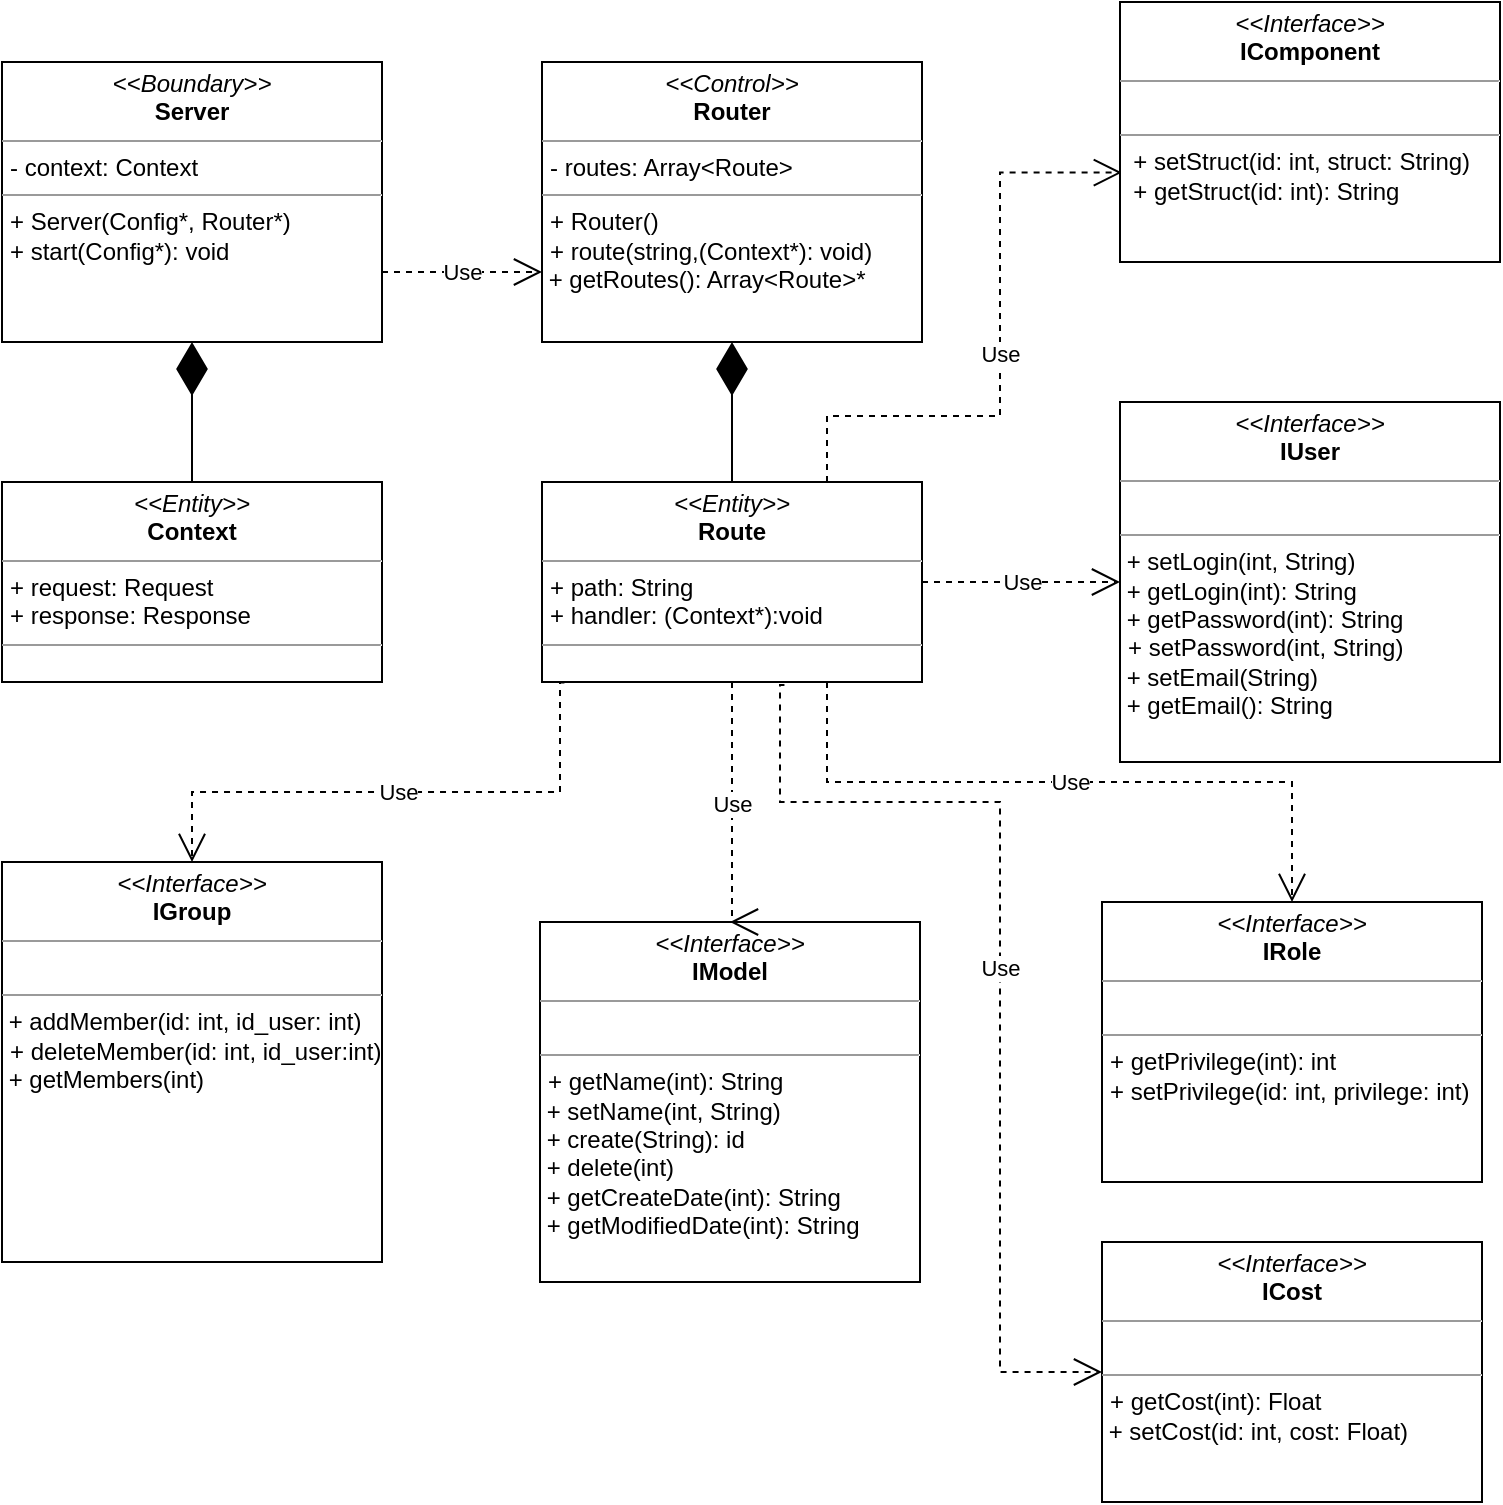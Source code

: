 <mxfile version="20.6.0" type="google" pages="4"><diagram id="n3fOzx806gchg1NMoYeB" name="Main"><mxGraphModel grid="1" page="1" gridSize="10" guides="1" tooltips="1" connect="1" arrows="1" fold="1" pageScale="1" pageWidth="850" pageHeight="1100" math="0" shadow="0"><root><mxCell id="0"/><mxCell id="1" parent="0"/><mxCell id="8rLhAOVhErpEEyDyS78t-9" value="&lt;p style=&quot;margin:0px;margin-top:4px;text-align:center;&quot;&gt;&lt;i&gt;&amp;lt;&amp;lt;Control&amp;gt;&amp;gt;&lt;/i&gt;&lt;br&gt;&lt;b&gt;Router&lt;/b&gt;&lt;br&gt;&lt;/p&gt;&lt;hr size=&quot;1&quot;&gt;&lt;p style=&quot;margin:0px;margin-left:4px;&quot;&gt;- routes: Array&amp;lt;Route&amp;gt;&lt;br&gt;&lt;/p&gt;&lt;hr size=&quot;1&quot;&gt;&lt;p style=&quot;margin:0px;margin-left:4px;&quot;&gt;+ Router()&lt;br&gt;&lt;/p&gt;&lt;p style=&quot;margin:0px;margin-left:4px;&quot;&gt;+ route(string,(Context*): void)&lt;br&gt;&lt;/p&gt;&lt;div&gt;&amp;nbsp;+ getRoutes(): Array&amp;lt;Route&amp;gt;*&lt;br&gt;&lt;/div&gt;&lt;div&gt;&lt;br&gt;&lt;/div&gt;" style="verticalAlign=top;align=left;overflow=fill;fontSize=12;fontFamily=Helvetica;html=1;" vertex="1" parent="1"><mxGeometry x="321" y="40" width="190" height="140" as="geometry"/></mxCell><mxCell id="8rLhAOVhErpEEyDyS78t-10" value="&lt;p style=&quot;margin:0px;margin-top:4px;text-align:center;&quot;&gt;&lt;i&gt;&amp;lt;&amp;lt;Boundary&amp;gt;&amp;gt;&lt;/i&gt;&lt;br&gt;&lt;b&gt;Server&lt;/b&gt;&lt;br&gt;&lt;/p&gt;&lt;hr size=&quot;1&quot;&gt;&lt;p style=&quot;margin:0px;margin-left:4px;&quot;&gt;- context: Context&lt;br&gt;&lt;/p&gt;&lt;hr size=&quot;1&quot;&gt;&lt;p style=&quot;margin:0px;margin-left:4px;&quot;&gt;+ Server(Config*, Router*)&lt;br&gt;&lt;/p&gt;&lt;p style=&quot;margin:0px;margin-left:4px;&quot;&gt;+ start(Config*): void&lt;br&gt;&lt;/p&gt;" style="verticalAlign=top;align=left;overflow=fill;fontSize=12;fontFamily=Helvetica;html=1;" vertex="1" parent="1"><mxGeometry x="51" y="40" width="190" height="140" as="geometry"/></mxCell><mxCell id="8rLhAOVhErpEEyDyS78t-11" value="&lt;p style=&quot;margin:0px;margin-top:4px;text-align:center;&quot;&gt;&lt;i&gt;&amp;lt;&amp;lt;Entity&amp;gt;&amp;gt;&lt;/i&gt;&lt;br&gt;&lt;b&gt;Context&lt;/b&gt;&lt;br&gt;&lt;/p&gt;&lt;hr size=&quot;1&quot;&gt;&lt;p style=&quot;margin:0px;margin-left:4px;&quot;&gt;+ request: Request&lt;br&gt;&lt;/p&gt;&lt;p style=&quot;margin:0px;margin-left:4px;&quot;&gt;+ response: Response&lt;br&gt;&lt;/p&gt;&lt;hr size=&quot;1&quot;&gt;" style="verticalAlign=top;align=left;overflow=fill;fontSize=12;fontFamily=Helvetica;html=1;" vertex="1" parent="1"><mxGeometry x="51" y="250" width="190" height="100" as="geometry"/></mxCell><mxCell id="8rLhAOVhErpEEyDyS78t-15" value="" style="endArrow=diamondThin;endFill=1;endSize=24;html=1;rounded=0;entryX=0.5;entryY=1;entryDx=0;entryDy=0;exitX=0.5;exitY=0;exitDx=0;exitDy=0;" edge="1" parent="1" source="8rLhAOVhErpEEyDyS78t-11" target="8rLhAOVhErpEEyDyS78t-10"><mxGeometry width="160" relative="1" as="geometry"><mxPoint x="261" y="270" as="sourcePoint"/><mxPoint x="421" y="270" as="targetPoint"/></mxGeometry></mxCell><mxCell id="8rLhAOVhErpEEyDyS78t-16" value="Use" style="endArrow=open;endSize=12;dashed=1;html=1;rounded=0;exitX=1;exitY=0.75;exitDx=0;exitDy=0;entryX=0;entryY=0.75;entryDx=0;entryDy=0;strokeColor=default;" edge="1" parent="1" source="8rLhAOVhErpEEyDyS78t-10" target="8rLhAOVhErpEEyDyS78t-9"><mxGeometry width="160" relative="1" as="geometry"><mxPoint x="321" y="270" as="sourcePoint"/><mxPoint x="481" y="270" as="targetPoint"/></mxGeometry></mxCell><mxCell id="8rLhAOVhErpEEyDyS78t-17" value="&lt;p style=&quot;margin:0px;margin-top:4px;text-align:center;&quot;&gt;&lt;i&gt;&amp;lt;&amp;lt;Entity&amp;gt;&amp;gt;&lt;/i&gt;&lt;br&gt;&lt;b&gt;Route&lt;/b&gt;&lt;br&gt;&lt;/p&gt;&lt;hr size=&quot;1&quot;&gt;&lt;p style=&quot;margin:0px;margin-left:4px;&quot;&gt;+ path: String&lt;br&gt;&lt;/p&gt;&lt;p style=&quot;margin:0px;margin-left:4px;&quot;&gt;+ handler: (Context*):void&lt;br&gt;&lt;/p&gt;&lt;hr size=&quot;1&quot;&gt;" style="verticalAlign=top;align=left;overflow=fill;fontSize=12;fontFamily=Helvetica;html=1;" vertex="1" parent="1"><mxGeometry x="321" y="250" width="190" height="100" as="geometry"/></mxCell><mxCell id="8rLhAOVhErpEEyDyS78t-20" value="" style="endArrow=diamondThin;endFill=1;endSize=24;html=1;rounded=0;strokeColor=default;entryX=0.5;entryY=1;entryDx=0;entryDy=0;exitX=0.5;exitY=0;exitDx=0;exitDy=0;" edge="1" parent="1" source="8rLhAOVhErpEEyDyS78t-17" target="8rLhAOVhErpEEyDyS78t-9"><mxGeometry width="160" relative="1" as="geometry"><mxPoint x="291" y="270" as="sourcePoint"/><mxPoint x="451" y="270" as="targetPoint"/></mxGeometry></mxCell><mxCell id="TWpKSgH-h7AAxK4Ujdah-1" value="&lt;p style=&quot;margin:0px;margin-top:4px;text-align:center;&quot;&gt;&lt;i&gt;&amp;lt;&amp;lt;Interface&amp;gt;&amp;gt;&lt;/i&gt;&lt;br&gt;&lt;b&gt;IUser&lt;/b&gt;&lt;br&gt;&lt;/p&gt;&lt;hr size=&quot;1&quot;&gt;&lt;p style=&quot;margin:0px;margin-left:4px;&quot;&gt;&lt;br&gt;&lt;/p&gt;&lt;hr size=&quot;1&quot;&gt;&lt;div&gt;&amp;nbsp;+ setLogin(int, String)&lt;/div&gt;&lt;div&gt;&amp;nbsp;+ getLogin(int): String&lt;br&gt;&lt;/div&gt;&lt;div&gt;&amp;nbsp;+ getPassword(int): String&lt;/div&gt;&lt;p style=&quot;margin:0px;margin-left:4px;&quot;&gt;+ setPassword(int, String)&lt;br&gt;&lt;/p&gt;&lt;div&gt;&amp;nbsp;+ setEmail(String)&lt;/div&gt;&lt;div&gt;&amp;nbsp;+ getEmail(): String&lt;/div&gt;" style="verticalAlign=top;align=left;overflow=fill;fontSize=12;fontFamily=Helvetica;html=1;" vertex="1" parent="1"><mxGeometry x="610" y="210" width="190" height="180" as="geometry"/></mxCell><mxCell id="TWpKSgH-h7AAxK4Ujdah-3" value="Use" style="endArrow=open;endSize=12;dashed=1;html=1;rounded=0;entryX=0;entryY=0.5;entryDx=0;entryDy=0;exitX=1;exitY=0.5;exitDx=0;exitDy=0;edgeStyle=orthogonalEdgeStyle;" edge="1" parent="1" source="8rLhAOVhErpEEyDyS78t-17" target="TWpKSgH-h7AAxK4Ujdah-1"><mxGeometry width="160" relative="1" as="geometry"><mxPoint x="211" y="310" as="sourcePoint"/><mxPoint x="371" y="310" as="targetPoint"/></mxGeometry></mxCell><mxCell id="Bn_Nt-GQK5BedFXAvgxZ-1" value="&lt;p style=&quot;margin:0px;margin-top:4px;text-align:center;&quot;&gt;&lt;i&gt;&amp;lt;&amp;lt;Interface&amp;gt;&amp;gt;&lt;/i&gt;&lt;br&gt;&lt;b&gt;IGroup&lt;/b&gt;&lt;br&gt;&lt;/p&gt;&lt;hr size=&quot;1&quot;&gt;&lt;p style=&quot;margin:0px;margin-left:4px;&quot;&gt;&lt;br&gt;&lt;/p&gt;&lt;hr size=&quot;1&quot;&gt;&amp;nbsp;+ addMember(id: int, id_user: int) &lt;br&gt;&lt;p style=&quot;margin:0px;margin-left:4px;&quot;&gt;+ deleteMember(id: int, id_user:int)&lt;br&gt;&lt;/p&gt;&lt;div&gt;&amp;nbsp;+ getMembers(int)&lt;/div&gt;" style="verticalAlign=top;align=left;overflow=fill;fontSize=12;fontFamily=Helvetica;html=1;" vertex="1" parent="1"><mxGeometry x="51" y="440" width="190" height="200" as="geometry"/></mxCell><mxCell id="Bn_Nt-GQK5BedFXAvgxZ-3" value="&lt;p style=&quot;margin:0px;margin-top:4px;text-align:center;&quot;&gt;&lt;i&gt;&amp;lt;&amp;lt;Interface&amp;gt;&amp;gt;&lt;/i&gt;&lt;br&gt;&lt;b&gt;IRole&lt;/b&gt;&lt;br&gt;&lt;/p&gt;&lt;hr size=&quot;1&quot;&gt;&lt;p style=&quot;margin:0px;margin-left:4px;&quot;&gt;&lt;br&gt;&lt;/p&gt;&lt;hr size=&quot;1&quot;&gt;&lt;p style=&quot;margin:0px;margin-left:4px;&quot;&gt;+ getPrivilege(int): int&lt;br&gt;+ setPrivilege(id: int, privilege: int)&lt;br&gt;&lt;/p&gt;" style="verticalAlign=top;align=left;overflow=fill;fontSize=12;fontFamily=Helvetica;html=1;" vertex="1" parent="1"><mxGeometry x="601" y="460" width="190" height="140" as="geometry"/></mxCell><mxCell id="xqQ1P7efkukgizBCeFtW-2" value="Use" style="endArrow=open;endSize=12;dashed=1;html=1;rounded=0;entryX=0.5;entryY=0;entryDx=0;entryDy=0;exitX=0.75;exitY=1;exitDx=0;exitDy=0;edgeStyle=orthogonalEdgeStyle;" edge="1" parent="1" source="8rLhAOVhErpEEyDyS78t-17" target="Bn_Nt-GQK5BedFXAvgxZ-3"><mxGeometry width="160" relative="1" as="geometry"><mxPoint x="550" y="360" as="sourcePoint"/><mxPoint x="550" y="450" as="targetPoint"/><Array as="points"><mxPoint x="464" y="400"/><mxPoint x="696" y="400"/></Array></mxGeometry></mxCell><mxCell id="xqQ1P7efkukgizBCeFtW-3" value="Use" style="endArrow=open;endSize=12;dashed=1;html=1;rounded=0;entryX=0.5;entryY=0;entryDx=0;entryDy=0;exitX=0.059;exitY=1.002;exitDx=0;exitDy=0;edgeStyle=orthogonalEdgeStyle;exitPerimeter=0;" edge="1" parent="1" source="8rLhAOVhErpEEyDyS78t-17" target="Bn_Nt-GQK5BedFXAvgxZ-1"><mxGeometry width="160" relative="1" as="geometry"><mxPoint x="426" y="360" as="sourcePoint"/><mxPoint x="426" y="450" as="targetPoint"/><Array as="points"><mxPoint x="330" y="350"/><mxPoint x="330" y="405"/><mxPoint x="146" y="405"/></Array></mxGeometry></mxCell><mxCell id="JQ7Z5Qq0zbeKOOhr6vxD-1" value="&lt;p style=&quot;margin:0px;margin-top:4px;text-align:center;&quot;&gt;&lt;i&gt;&amp;lt;&amp;lt;Interface&amp;gt;&amp;gt;&lt;/i&gt;&lt;br&gt;&lt;b&gt;IModel&lt;/b&gt;&lt;br&gt;&lt;/p&gt;&lt;hr size=&quot;1&quot;&gt;&lt;p style=&quot;margin:0px;margin-left:4px;&quot;&gt;&lt;br&gt;&lt;/p&gt;&lt;hr size=&quot;1&quot;&gt;&lt;p style=&quot;margin:0px;margin-left:4px;&quot;&gt;+ getName(int): String&lt;br&gt;&lt;/p&gt;&lt;div&gt;&amp;nbsp;+ setName(int, String)&lt;br&gt;&lt;/div&gt;&lt;div&gt;&amp;nbsp;+ create(String): id&lt;br&gt;&lt;/div&gt;&lt;div&gt;&amp;nbsp;+ delete(int)&lt;/div&gt;&lt;div&gt;&amp;nbsp;+ getCreateDate(int): String&lt;br&gt;&lt;/div&gt;&lt;div&gt;&amp;nbsp;+ getModifiedDate(int): String&lt;br&gt;&lt;/div&gt;&lt;div&gt;&lt;br&gt;&lt;/div&gt;" style="verticalAlign=top;align=left;overflow=fill;fontSize=12;fontFamily=Helvetica;html=1;" vertex="1" parent="1"><mxGeometry x="320" y="470" width="190" height="180" as="geometry"/></mxCell><mxCell id="JQ7Z5Qq0zbeKOOhr6vxD-3" value="Use" style="endArrow=open;endSize=12;dashed=1;html=1;rounded=0;entryX=0.5;entryY=0;entryDx=0;entryDy=0;exitX=0.5;exitY=1;exitDx=0;exitDy=0;edgeStyle=orthogonalEdgeStyle;" edge="1" parent="1" source="8rLhAOVhErpEEyDyS78t-17" target="JQ7Z5Qq0zbeKOOhr6vxD-1"><mxGeometry width="160" relative="1" as="geometry"><mxPoint x="521" y="255" as="sourcePoint"/><mxPoint x="620" y="255" as="targetPoint"/><Array as="points"><mxPoint x="416" y="460"/><mxPoint x="416" y="460"/></Array></mxGeometry></mxCell><mxCell id="UCP8WDNXf1dXOxORzSDY-2" value="Use" style="endArrow=open;endSize=12;dashed=1;html=1;rounded=0;exitX=0.75;exitY=0;exitDx=0;exitDy=0;edgeStyle=orthogonalEdgeStyle;entryX=0.005;entryY=0.656;entryDx=0;entryDy=0;entryPerimeter=0;" edge="1" parent="1" source="8rLhAOVhErpEEyDyS78t-17" target="UCP8WDNXf1dXOxORzSDY-3"><mxGeometry width="160" relative="1" as="geometry"><mxPoint x="511" y="217" as="sourcePoint"/><mxPoint x="570" y="140" as="targetPoint"/><Array as="points"><mxPoint x="464" y="217"/><mxPoint x="550" y="217"/><mxPoint x="550" y="95"/></Array></mxGeometry></mxCell><mxCell id="UCP8WDNXf1dXOxORzSDY-3" value="&lt;p style=&quot;margin:0px;margin-top:4px;text-align:center;&quot;&gt;&lt;i&gt;&amp;lt;&amp;lt;Interface&amp;gt;&amp;gt;&lt;/i&gt;&lt;br&gt;&lt;b&gt;IComponent&lt;/b&gt;&lt;br&gt;&lt;/p&gt;&lt;hr size=&quot;1&quot;&gt;&lt;p style=&quot;margin:0px;margin-left:4px;&quot;&gt;&lt;br&gt;&lt;/p&gt;&lt;hr size=&quot;1&quot;&gt;&lt;div&gt;&amp;nbsp; + setStruct(id: int, struct: String)&lt;/div&gt;&lt;div&gt;&amp;nbsp; + getStruct(id: int): String&lt;br&gt;&lt;/div&gt;" style="verticalAlign=top;align=left;overflow=fill;fontSize=12;fontFamily=Helvetica;html=1;" vertex="1" parent="1"><mxGeometry x="610" y="10" width="190" height="130" as="geometry"/></mxCell><mxCell id="a0B9OGldaRgR9QWVoSXB-1" value="&lt;p style=&quot;margin:0px;margin-top:4px;text-align:center;&quot;&gt;&lt;i&gt;&amp;lt;&amp;lt;Interface&amp;gt;&amp;gt;&lt;/i&gt;&lt;br&gt;&lt;b&gt;ICost&lt;/b&gt;&lt;br&gt;&lt;/p&gt;&lt;hr size=&quot;1&quot;&gt;&lt;p style=&quot;margin:0px;margin-left:4px;&quot;&gt;&lt;br&gt;&lt;/p&gt;&lt;hr size=&quot;1&quot;&gt;&lt;p style=&quot;margin:0px;margin-left:4px;&quot;&gt;+ getCost(int): Float&lt;br&gt;&lt;/p&gt;&lt;div&gt;&amp;nbsp;+ setCost(id: int, cost: Float)&lt;br&gt;&lt;/div&gt;" style="verticalAlign=top;align=left;overflow=fill;fontSize=12;fontFamily=Helvetica;html=1;" vertex="1" parent="1"><mxGeometry x="601" y="630" width="190" height="130" as="geometry"/></mxCell><mxCell id="a0B9OGldaRgR9QWVoSXB-2" value="Use" style="endArrow=open;endSize=12;dashed=1;html=1;rounded=0;entryX=0;entryY=0.5;entryDx=0;entryDy=0;exitX=0.638;exitY=1.015;exitDx=0;exitDy=0;edgeStyle=orthogonalEdgeStyle;exitPerimeter=0;" edge="1" parent="1" source="8rLhAOVhErpEEyDyS78t-17" target="a0B9OGldaRgR9QWVoSXB-1"><mxGeometry width="160" relative="1" as="geometry"><mxPoint x="473.5" y="360" as="sourcePoint"/><mxPoint x="706" y="470" as="targetPoint"/><Array as="points"><mxPoint x="440" y="352"/><mxPoint x="440" y="410"/><mxPoint x="550" y="410"/><mxPoint x="550" y="695"/></Array></mxGeometry></mxCell></root></mxGraphModel></diagram><diagram id="3lwnNRLnpxEzaJoSmn1Q" name="Realization"><mxGraphModel grid="1" page="1" gridSize="10" guides="1" tooltips="1" connect="1" arrows="1" fold="1" pageScale="1" pageWidth="850" pageHeight="1100" math="0" shadow="0"><root><mxCell id="0"/><mxCell id="1" parent="0"/><mxCell id="lDLuxW1Pkd4Y-dUFJ5w2-1" value="&lt;p style=&quot;margin:0px;margin-top:4px;text-align:center;&quot;&gt;&lt;i&gt;&amp;lt;&amp;lt;&lt;/i&gt;&lt;i&gt;Entity&amp;gt;&amp;gt;&lt;/i&gt;&lt;br&gt;&lt;b&gt;User&lt;/b&gt;&lt;br&gt;&lt;/p&gt;&lt;hr size=&quot;1&quot;&gt;&lt;br&gt;&lt;hr size=&quot;1&quot;&gt;&lt;div&gt;&amp;nbsp;+ setLogin(int, String)&lt;/div&gt;&lt;div&gt;&amp;nbsp;+ getLogin(int): String&lt;br&gt;&lt;/div&gt;&lt;div&gt;&amp;nbsp;+ getPassword(int): String&lt;/div&gt;&lt;p style=&quot;margin:0px;margin-left:4px;&quot;&gt;+ setPassword(int, String)&lt;br&gt;&lt;/p&gt;&lt;div&gt;&amp;nbsp;+ setEmail(String)&lt;/div&gt;&lt;div&gt;&amp;nbsp;+ getEmail(): String&lt;/div&gt;&lt;div&gt;&lt;p style=&quot;margin:0px;margin-left:4px;&quot;&gt;+ getName(int): String&lt;br&gt;&lt;/p&gt;&lt;div&gt;&amp;nbsp;+ setName(int, String)&lt;br&gt;&lt;/div&gt;&lt;div&gt;&amp;nbsp;+ create(String): id&lt;br&gt;&lt;/div&gt;&lt;div&gt;&amp;nbsp;+ delete(int)&lt;/div&gt;&lt;div&gt;&amp;nbsp;+ getCreateDate(int): String&lt;br&gt;&lt;/div&gt;&amp;nbsp;+ getModifiedDate(int): String&lt;/div&gt;&lt;div&gt;&amp;nbsp;&lt;br&gt;&lt;/div&gt;&amp;nbsp;" style="verticalAlign=top;align=left;overflow=fill;fontSize=12;fontFamily=Helvetica;html=1;" vertex="1" parent="1"><mxGeometry x="40" y="60" width="190" height="260" as="geometry"/></mxCell><mxCell id="4CC6w4lLnuKY35HB2u1q-1" value="&lt;p style=&quot;margin:0px;margin-top:4px;text-align:center;&quot;&gt;&lt;i&gt;&amp;lt;&amp;lt;&lt;/i&gt;&lt;i&gt;Entity&amp;gt;&amp;gt;&lt;/i&gt;&lt;br&gt;&lt;b&gt;Organization&lt;/b&gt;&lt;br&gt;&lt;/p&gt;&lt;hr size=&quot;1&quot;&gt;&lt;p style=&quot;margin:0px;margin-left:4px;&quot;&gt;&lt;br&gt;&lt;/p&gt;&lt;hr size=&quot;1&quot;&gt;&lt;p style=&quot;margin:0px;margin-left:4px;&quot;&gt;+ getName(int): String&lt;br&gt;&lt;/p&gt;&lt;div&gt;&amp;nbsp;+ setName(int, String)&lt;br&gt;&lt;/div&gt;&lt;div&gt;&amp;nbsp;+ create(String): id&lt;br&gt;&lt;/div&gt;&lt;div&gt;&amp;nbsp;+ delete(int)&lt;/div&gt;&lt;div&gt;&amp;nbsp;+ getCreateDate(int): String&lt;br&gt;&lt;/div&gt;&lt;div&gt;&amp;nbsp;+ getModifiedDate(int): String&lt;/div&gt;&lt;div&gt;&amp;nbsp;+ addMember(id: int, id_user: int) &lt;br&gt;&lt;p style=&quot;margin:0px;margin-left:4px;&quot;&gt;+ deleteMember(id: int, id_user:int)&lt;br&gt;&lt;/p&gt;&lt;div&gt;&amp;nbsp;+ getMembers(int)&lt;/div&gt;&lt;/div&gt;&lt;p style=&quot;margin:0px;margin-left:4px;&quot;&gt;&lt;/p&gt;" style="verticalAlign=top;align=left;overflow=fill;fontSize=12;fontFamily=Helvetica;html=1;" vertex="1" parent="1"><mxGeometry x="570" y="60" width="190" height="220" as="geometry"/></mxCell><mxCell id="4CC6w4lLnuKY35HB2u1q-2" value="&lt;p style=&quot;margin:0px;margin-top:4px;text-align:center;&quot;&gt;&lt;i&gt;&amp;lt;&amp;lt;&lt;/i&gt;&lt;i&gt;Entity&amp;gt;&amp;gt;&lt;/i&gt;&lt;br&gt;&lt;b&gt;Subscription&lt;/b&gt;&lt;br&gt;&lt;/p&gt;&lt;hr size=&quot;1&quot;&gt;&lt;p style=&quot;margin:0px;margin-left:4px;&quot;&gt;&lt;br&gt;&lt;/p&gt;&lt;hr size=&quot;1&quot;&gt;&lt;p style=&quot;margin:0px;margin-left:4px;&quot;&gt;+ getName(int): String&lt;br&gt;&lt;/p&gt;&lt;div&gt;&amp;nbsp;+ setName(int, String)&lt;br&gt;&lt;/div&gt;&lt;div&gt;&amp;nbsp;+ create(String): id&lt;br&gt;&lt;/div&gt;&lt;div&gt;&amp;nbsp;+ delete(int)&lt;/div&gt;&lt;div&gt;&amp;nbsp;+ getCreateDate(int): String&lt;br&gt;&lt;/div&gt;&lt;div&gt;&amp;nbsp;+ getModifiedDate(int): String&lt;/div&gt;&lt;div&gt;&amp;nbsp;+ getCost(int): Float&lt;br&gt;&amp;nbsp;+ setCost(id: int, cost: Float)&lt;/div&gt;&lt;p style=&quot;margin:0px;margin-left:4px;&quot;&gt;&lt;/p&gt;" style="verticalAlign=top;align=left;overflow=fill;fontSize=12;fontFamily=Helvetica;html=1;" vertex="1" parent="1"><mxGeometry x="30" y="871" width="190" height="199" as="geometry"/></mxCell><mxCell id="4CC6w4lLnuKY35HB2u1q-3" value="&lt;p style=&quot;margin:0px;margin-top:4px;text-align:center;&quot;&gt;&lt;i&gt;&amp;lt;&amp;lt;&lt;/i&gt;&lt;i&gt;Entity&amp;gt;&amp;gt;&lt;/i&gt;&lt;br&gt;&lt;b&gt;Component&lt;/b&gt;&lt;br&gt;&lt;/p&gt;&lt;hr size=&quot;1&quot;&gt;&lt;p style=&quot;margin:0px;margin-left:4px;&quot;&gt;&lt;br&gt;&lt;/p&gt;&lt;hr size=&quot;1&quot;&gt;&lt;p style=&quot;margin:0px;margin-left:4px;&quot;&gt;+ getName(int): String&lt;br&gt;&lt;/p&gt;&lt;div&gt;&amp;nbsp;+ setName(int, String)&lt;br&gt;&lt;/div&gt;&lt;div&gt;&amp;nbsp;+ create(String): id&lt;br&gt;&lt;/div&gt;&lt;div&gt;&amp;nbsp;+ delete(int)&lt;/div&gt;&lt;div&gt;&amp;nbsp;+ getCreateDate(int): String&lt;br&gt;&lt;/div&gt;&lt;div&gt;&amp;nbsp;+ getModifiedDate(int): String&lt;/div&gt;&lt;div&gt;&amp;nbsp;+ setStruct(id: int, struct: String)&amp;nbsp; &lt;br&gt;&lt;/div&gt;&lt;div&gt;&amp;nbsp;+ getStruct(id: int): String&lt;/div&gt;&lt;p style=&quot;margin:0px;margin-left:4px;&quot;&gt;&lt;/p&gt;" style="verticalAlign=top;align=left;overflow=fill;fontSize=12;fontFamily=Helvetica;html=1;" vertex="1" parent="1"><mxGeometry x="580" y="660" width="190" height="210" as="geometry"/></mxCell><mxCell id="pUlFqEzNC9HeC4-h-oSB-1" value="&lt;p style=&quot;margin:0px;margin-top:4px;text-align:center;&quot;&gt;&lt;i&gt;&amp;lt;&amp;lt;&lt;/i&gt;&lt;i&gt;Entity&amp;gt;&amp;gt;&lt;/i&gt;&lt;br&gt;&lt;b&gt;Bot&lt;/b&gt;&lt;br&gt;&lt;/p&gt;&lt;hr size=&quot;1&quot;&gt;&lt;p style=&quot;margin:0px;margin-left:4px;&quot;&gt;&lt;br&gt;&lt;/p&gt;&lt;hr size=&quot;1&quot;&gt;&lt;p style=&quot;margin:0px;margin-left:4px;&quot;&gt;+ getName(int): String&lt;br&gt;&lt;/p&gt;&lt;div&gt;&amp;nbsp;+ setName(int, String)&lt;br&gt;&lt;/div&gt;&lt;div&gt;&amp;nbsp;+ create(String): id&lt;br&gt;&lt;/div&gt;&lt;div&gt;&amp;nbsp;+ delete(int)&lt;/div&gt;&lt;div&gt;&amp;nbsp;+ getCreateDate(int): String&lt;br&gt;&lt;/div&gt;&lt;div&gt;&amp;nbsp;+ getModifiedDate(int): String&lt;/div&gt;&lt;div&gt;&amp;nbsp;+ addMember(id: int, id_user: int) &lt;br&gt;&lt;p style=&quot;margin:0px;margin-left:4px;&quot;&gt;+ deleteMember(id: int, id_user:int)&lt;br&gt;&lt;/p&gt;&lt;div&gt;&amp;nbsp;+ getMembers(int)&lt;/div&gt;&lt;/div&gt;&lt;p style=&quot;margin:0px;margin-left:4px;&quot;&gt;&lt;/p&gt;" style="verticalAlign=top;align=left;overflow=fill;fontSize=12;fontFamily=Helvetica;html=1;" vertex="1" parent="1"><mxGeometry x="570" y="308" width="190" height="220" as="geometry"/></mxCell><mxCell id="pUlFqEzNC9HeC4-h-oSB-2" value="&lt;p style=&quot;margin:0px;margin-top:4px;text-align:center;&quot;&gt;&lt;i&gt;&amp;lt;&amp;lt;&lt;/i&gt;&lt;i&gt;Entity&amp;gt;&amp;gt;&lt;/i&gt;&lt;br&gt;&lt;b&gt;TgUser&lt;/b&gt;&lt;br&gt;&lt;/p&gt;&lt;hr size=&quot;1&quot;&gt;&lt;p style=&quot;margin:0px;margin-left:4px;&quot;&gt;&lt;br&gt;&lt;/p&gt;&lt;hr size=&quot;1&quot;&gt;&lt;p style=&quot;margin:0px;margin-left:4px;&quot;&gt;+ setLogin(int, String)&lt;/p&gt;&lt;div&gt;&amp;nbsp;+ getLogin(int): String&lt;br&gt;&lt;/div&gt;&lt;div&gt;&amp;nbsp;+ getPassword(int): String&lt;/div&gt;&lt;p style=&quot;margin:0px;margin-left:4px;&quot;&gt;+ setPassword(int, String)&lt;br&gt;&lt;/p&gt;&lt;div&gt;&amp;nbsp;+ setEmail(String)&lt;/div&gt;&lt;div&gt;&amp;nbsp;+ getEmail(): String&lt;/div&gt;&lt;div&gt;&lt;p style=&quot;margin:0px;margin-left:4px;&quot;&gt;+ getName(int): String&lt;br&gt;&lt;/p&gt;&lt;div&gt;&amp;nbsp;+ setName(int, String)&lt;br&gt;&lt;/div&gt;&lt;div&gt;&amp;nbsp;+ create(String): id&lt;br&gt;&lt;/div&gt;&lt;div&gt;&amp;nbsp;+ delete(int)&lt;/div&gt;&lt;div&gt;&amp;nbsp;+ getCreateDate(int): String&lt;br&gt;&lt;/div&gt;&amp;nbsp;+ getModifiedDate(int): String&lt;/div&gt;" style="verticalAlign=top;align=left;overflow=fill;fontSize=12;fontFamily=Helvetica;html=1;" vertex="1" parent="1"><mxGeometry x="30" y="360" width="190" height="270" as="geometry"/></mxCell><mxCell id="pUlFqEzNC9HeC4-h-oSB-3" value="&lt;p style=&quot;margin:0px;margin-top:4px;text-align:center;&quot;&gt;&lt;i&gt;&amp;lt;&amp;lt;&lt;/i&gt;&lt;i&gt;Entity&amp;gt;&amp;gt;&lt;/i&gt;&lt;br&gt;&lt;b&gt;Role&lt;/b&gt;&lt;br&gt;&lt;/p&gt;&lt;hr size=&quot;1&quot;&gt;&lt;p style=&quot;margin:0px;margin-left:4px;&quot;&gt;&lt;br&gt;&lt;/p&gt;&lt;hr size=&quot;1&quot;&gt;&lt;p style=&quot;margin:0px;margin-left:4px;&quot;&gt;+ getName(int): String&lt;br&gt;&lt;/p&gt;&lt;div&gt;&amp;nbsp;+ setName(int, String)&lt;br&gt;&lt;/div&gt;&lt;div&gt;&amp;nbsp;+ create(String): id&lt;br&gt;&lt;/div&gt;&lt;div&gt;&amp;nbsp;+ delete(int)&lt;/div&gt;&lt;div&gt;&amp;nbsp;+ getCreateDate(int): String&lt;br&gt;&lt;/div&gt;&lt;div&gt;&amp;nbsp;+ getModifiedDate(int): String&lt;/div&gt;&lt;div&gt;&amp;nbsp;+ getPrivilege(int): int&lt;br&gt;&amp;nbsp;+ setPrivilege(id: int, privilege: int)&lt;/div&gt;&lt;p style=&quot;margin:0px;margin-left:4px;&quot;&gt;&lt;/p&gt;" style="verticalAlign=top;align=left;overflow=fill;fontSize=12;fontFamily=Helvetica;html=1;" vertex="1" parent="1"><mxGeometry x="30" y="654" width="190" height="200" as="geometry"/></mxCell><mxCell id="DROwmsRLu8gIuj0snmxY-1" value="&lt;p style=&quot;margin:0px;margin-top:4px;text-align:center;&quot;&gt;&lt;i&gt;&amp;lt;&amp;lt;Interface&amp;gt;&amp;gt;&lt;/i&gt;&lt;br&gt;&lt;b&gt;IUser&lt;/b&gt;&lt;br&gt;&lt;/p&gt;&lt;hr size=&quot;1&quot;&gt;&lt;p style=&quot;margin:0px;margin-left:4px;&quot;&gt;&lt;br&gt;&lt;/p&gt;&lt;hr size=&quot;1&quot;&gt;&lt;div&gt;&amp;nbsp;+ setLogin(int, String)&lt;/div&gt;&lt;div&gt;&amp;nbsp;+ getLogin(int): String&lt;br&gt;&lt;/div&gt;&lt;div&gt;&amp;nbsp;+ getPassword(int): String&lt;/div&gt;&lt;p style=&quot;margin:0px;margin-left:4px;&quot;&gt;+ setPassword(int, String)&lt;br&gt;&lt;/p&gt;&lt;div&gt;&amp;nbsp;+ setEmail(String)&lt;/div&gt;&lt;div&gt;&amp;nbsp;+ getEmail(): String&lt;/div&gt;" style="verticalAlign=top;align=left;overflow=fill;fontSize=12;fontFamily=Helvetica;html=1;" vertex="1" parent="1"><mxGeometry x="290" y="60" width="190" height="180" as="geometry"/></mxCell><mxCell id="DROwmsRLu8gIuj0snmxY-2" value="" style="endArrow=block;dashed=1;endFill=0;endSize=12;html=1;rounded=0;entryX=0;entryY=0.75;entryDx=0;entryDy=0;edgeStyle=orthogonalEdgeStyle;exitX=1;exitY=0.75;exitDx=0;exitDy=0;" edge="1" parent="1" source="pUlFqEzNC9HeC4-h-oSB-2" target="DROwmsRLu8gIuj0snmxY-1"><mxGeometry width="160" relative="1" as="geometry"><mxPoint x="250" y="460" as="sourcePoint"/><mxPoint x="510" y="380" as="targetPoint"/><Array as="points"><mxPoint x="230" y="563"/><mxPoint x="230" y="360"/><mxPoint x="270" y="360"/><mxPoint x="270" y="195"/></Array></mxGeometry></mxCell><mxCell id="QfuSWThlw7_gvy5qGNPy-1" value="" style="endArrow=block;dashed=1;endFill=0;endSize=12;html=1;rounded=0;entryX=0;entryY=0.5;entryDx=0;entryDy=0;exitX=1;exitY=0.5;exitDx=0;exitDy=0;edgeStyle=orthogonalEdgeStyle;" edge="1" parent="1" source="lDLuxW1Pkd4Y-dUFJ5w2-1" target="DROwmsRLu8gIuj0snmxY-1"><mxGeometry width="160" relative="1" as="geometry"><mxPoint x="300" y="205" as="sourcePoint"/><mxPoint x="240" y="345" as="targetPoint"/></mxGeometry></mxCell><mxCell id="Myh50kpE7v5wjKOl5Eox-1" value="&lt;p style=&quot;margin:0px;margin-top:4px;text-align:center;&quot;&gt;&lt;i&gt;&amp;lt;&amp;lt;Interface&amp;gt;&amp;gt;&lt;/i&gt;&lt;br&gt;&lt;b&gt;IModel&lt;/b&gt;&lt;br&gt;&lt;/p&gt;&lt;hr size=&quot;1&quot;&gt;&lt;p style=&quot;margin:0px;margin-left:4px;&quot;&gt;&lt;br&gt;&lt;/p&gt;&lt;hr size=&quot;1&quot;&gt;&lt;p style=&quot;margin:0px;margin-left:4px;&quot;&gt;+ getName(int): String&lt;br&gt;&lt;/p&gt;&lt;div&gt;&amp;nbsp;+ setName(int, String)&lt;br&gt;&lt;/div&gt;&lt;div&gt;&amp;nbsp;+ create(String): id&lt;br&gt;&lt;/div&gt;&lt;div&gt;&amp;nbsp;+ delete(int)&lt;/div&gt;&lt;div&gt;&amp;nbsp;+ getCreateDate(int): String&lt;br&gt;&lt;/div&gt;&lt;div&gt;&amp;nbsp;+ getModifiedDate(int): String&lt;br&gt;&lt;/div&gt;&lt;div&gt;&lt;br&gt;&lt;/div&gt;" style="verticalAlign=top;align=left;overflow=fill;fontSize=12;fontFamily=Helvetica;html=1;" vertex="1" parent="1"><mxGeometry x="290" y="280" width="190" height="180" as="geometry"/></mxCell><mxCell id="Myh50kpE7v5wjKOl5Eox-2" value="" style="endArrow=block;dashed=1;endFill=0;endSize=12;html=1;rounded=0;entryX=0;entryY=0.5;entryDx=0;entryDy=0;edgeStyle=orthogonalEdgeStyle;exitX=0.994;exitY=0.909;exitDx=0;exitDy=0;exitPerimeter=0;" edge="1" parent="1" source="pUlFqEzNC9HeC4-h-oSB-2" target="Myh50kpE7v5wjKOl5Eox-1"><mxGeometry width="160" relative="1" as="geometry"><mxPoint x="240" y="345" as="sourcePoint"/><mxPoint x="300" y="205" as="targetPoint"/><Array as="points"><mxPoint x="250" y="605"/><mxPoint x="250" y="370"/></Array></mxGeometry></mxCell><mxCell id="Myh50kpE7v5wjKOl5Eox-3" value="" style="endArrow=block;dashed=1;endFill=0;endSize=12;html=1;rounded=0;entryX=0;entryY=0.75;entryDx=0;entryDy=0;exitX=1;exitY=0.75;exitDx=0;exitDy=0;edgeStyle=orthogonalEdgeStyle;" edge="1" parent="1" source="lDLuxW1Pkd4Y-dUFJ5w2-1" target="Myh50kpE7v5wjKOl5Eox-1"><mxGeometry width="160" relative="1" as="geometry"><mxPoint x="232" y="180" as="sourcePoint"/><mxPoint x="292" y="200" as="targetPoint"/></mxGeometry></mxCell><mxCell id="aEQE-tTlUKXNWiTNH4gm-1" value="&lt;p style=&quot;margin:0px;margin-top:4px;text-align:center;&quot;&gt;&lt;i&gt;&amp;lt;&amp;lt;Interface&amp;gt;&amp;gt;&lt;/i&gt;&lt;br&gt;&lt;b&gt;IGroup&lt;/b&gt;&lt;br&gt;&lt;/p&gt;&lt;hr size=&quot;1&quot;&gt;&lt;p style=&quot;margin:0px;margin-left:4px;&quot;&gt;&lt;br&gt;&lt;/p&gt;&lt;hr size=&quot;1&quot;&gt;&amp;nbsp;+ addMember(id: int, id_user: int) &lt;br&gt;&lt;p style=&quot;margin:0px;margin-left:4px;&quot;&gt;+ deleteMember(id: int, id_user:int)&lt;br&gt;&lt;/p&gt;&lt;div&gt;&amp;nbsp;+ getMembers(int)&lt;/div&gt;" style="verticalAlign=top;align=left;overflow=fill;fontSize=12;fontFamily=Helvetica;html=1;" vertex="1" parent="1"><mxGeometry x="290" y="500" width="190" height="130" as="geometry"/></mxCell><mxCell id="aEQE-tTlUKXNWiTNH4gm-2" value="" style="endArrow=block;dashed=1;endFill=0;endSize=12;html=1;rounded=0;entryX=1;entryY=0.75;entryDx=0;entryDy=0;edgeStyle=orthogonalEdgeStyle;" edge="1" parent="1" target="Myh50kpE7v5wjKOl5Eox-1"><mxGeometry width="160" relative="1" as="geometry"><mxPoint x="570" y="415" as="sourcePoint"/><mxPoint x="300" y="380" as="targetPoint"/><Array as="points"><mxPoint x="570" y="415"/></Array></mxGeometry></mxCell><mxCell id="aEQE-tTlUKXNWiTNH4gm-3" value="" style="endArrow=block;dashed=1;endFill=0;endSize=12;html=1;rounded=0;entryX=1;entryY=0.5;entryDx=0;entryDy=0;edgeStyle=orthogonalEdgeStyle;exitX=0;exitY=0.75;exitDx=0;exitDy=0;" edge="1" parent="1" source="4CC6w4lLnuKY35HB2u1q-1" target="Myh50kpE7v5wjKOl5Eox-1"><mxGeometry width="160" relative="1" as="geometry"><mxPoint x="580" y="414" as="sourcePoint"/><mxPoint x="490" y="424" as="targetPoint"/><Array as="points"><mxPoint x="530" y="188"/><mxPoint x="530" y="370"/></Array></mxGeometry></mxCell><mxCell id="aEQE-tTlUKXNWiTNH4gm-4" value="" style="endArrow=block;dashed=1;endFill=0;endSize=12;html=1;rounded=0;entryX=1;entryY=0.75;entryDx=0;entryDy=0;edgeStyle=orthogonalEdgeStyle;exitX=0;exitY=0.75;exitDx=0;exitDy=0;" edge="1" parent="1" source="pUlFqEzNC9HeC4-h-oSB-1" target="aEQE-tTlUKXNWiTNH4gm-1"><mxGeometry width="160" relative="1" as="geometry"><mxPoint x="580" y="425" as="sourcePoint"/><mxPoint x="490" y="425" as="targetPoint"/><Array as="points"><mxPoint x="530" y="473"/><mxPoint x="530" y="597"/></Array></mxGeometry></mxCell><mxCell id="aEQE-tTlUKXNWiTNH4gm-5" value="" style="endArrow=block;dashed=1;endFill=0;endSize=12;html=1;rounded=0;entryX=1;entryY=0.5;entryDx=0;entryDy=0;edgeStyle=orthogonalEdgeStyle;exitX=0;exitY=0.25;exitDx=0;exitDy=0;" edge="1" parent="1" source="4CC6w4lLnuKY35HB2u1q-1" target="aEQE-tTlUKXNWiTNH4gm-1"><mxGeometry width="160" relative="1" as="geometry"><mxPoint x="580" y="483" as="sourcePoint"/><mxPoint x="490" y="607.5" as="targetPoint"/><Array as="points"><mxPoint x="510" y="115"/><mxPoint x="510" y="565"/></Array></mxGeometry></mxCell><mxCell id="0MzSA1PuPtUXoZGxkfkJ-1" value="&lt;p style=&quot;margin:0px;margin-top:4px;text-align:center;&quot;&gt;&lt;i&gt;&amp;lt;&amp;lt;Interface&amp;gt;&amp;gt;&lt;/i&gt;&lt;br&gt;&lt;b&gt;IComponent&lt;/b&gt;&lt;br&gt;&lt;/p&gt;&lt;hr size=&quot;1&quot;&gt;&lt;p style=&quot;margin:0px;margin-left:4px;&quot;&gt;&lt;br&gt;&lt;/p&gt;&lt;hr size=&quot;1&quot;&gt;&lt;div&gt;&amp;nbsp; + setStruct(id: int, struct: String)&lt;/div&gt;&lt;div&gt;&amp;nbsp; + getStruct(id: int): String&lt;br&gt;&lt;/div&gt;" style="verticalAlign=top;align=left;overflow=fill;fontSize=12;fontFamily=Helvetica;html=1;" vertex="1" parent="1"><mxGeometry x="290" y="662" width="190" height="130" as="geometry"/></mxCell><mxCell id="ZOwsND9AqvQeEwV3EaNN-1" value="&lt;p style=&quot;margin:0px;margin-top:4px;text-align:center;&quot;&gt;&lt;i&gt;&amp;lt;&amp;lt;Interface&amp;gt;&amp;gt;&lt;/i&gt;&lt;br&gt;&lt;b&gt;IRole&lt;/b&gt;&lt;br&gt;&lt;/p&gt;&lt;hr size=&quot;1&quot;&gt;&lt;p style=&quot;margin:0px;margin-left:4px;&quot;&gt;&lt;br&gt;&lt;/p&gt;&lt;hr size=&quot;1&quot;&gt;&lt;p style=&quot;margin:0px;margin-left:4px;&quot;&gt;+ getPrivilege(int): int&lt;br&gt;+ setPrivilege(id: int, privilege: int)&lt;br&gt;&lt;/p&gt;" style="verticalAlign=top;align=left;overflow=fill;fontSize=12;fontFamily=Helvetica;html=1;" vertex="1" parent="1"><mxGeometry x="290" y="813" width="190" height="117" as="geometry"/></mxCell><mxCell id="kZdB0kJW6cIiajg5UaeE-1" value="" style="endArrow=block;dashed=1;endFill=0;endSize=12;html=1;rounded=0;entryX=1;entryY=0.75;entryDx=0;entryDy=0;edgeStyle=orthogonalEdgeStyle;exitX=0;exitY=0.25;exitDx=0;exitDy=0;" edge="1" parent="1" source="4CC6w4lLnuKY35HB2u1q-3" target="0MzSA1PuPtUXoZGxkfkJ-1"><mxGeometry width="160" relative="1" as="geometry"><mxPoint x="580" y="483" as="sourcePoint"/><mxPoint x="490" y="607.5" as="targetPoint"/><Array as="points"><mxPoint x="540" y="712"/><mxPoint x="540" y="760"/></Array></mxGeometry></mxCell><mxCell id="kZdB0kJW6cIiajg5UaeE-2" value="" style="endArrow=block;dashed=1;endFill=0;endSize=12;html=1;rounded=0;edgeStyle=orthogonalEdgeStyle;exitX=0;exitY=0.75;exitDx=0;exitDy=0;entryX=1.009;entryY=0.906;entryDx=0;entryDy=0;entryPerimeter=0;" edge="1" parent="1" source="4CC6w4lLnuKY35HB2u1q-3" target="Myh50kpE7v5wjKOl5Eox-1"><mxGeometry width="160" relative="1" as="geometry"><mxPoint x="590" y="722.5" as="sourcePoint"/><mxPoint x="500" y="810" as="targetPoint"/><Array as="points"><mxPoint x="550" y="817"/><mxPoint x="550" y="443"/></Array></mxGeometry></mxCell><mxCell id="fY-vThOQXYCJG63cA5pQ-1" value="&lt;p style=&quot;margin:0px;margin-top:4px;text-align:center;&quot;&gt;&lt;i&gt;&amp;lt;&amp;lt;Interface&amp;gt;&amp;gt;&lt;/i&gt;&lt;br&gt;&lt;b&gt;ICost&lt;/b&gt;&lt;br&gt;&lt;/p&gt;&lt;hr size=&quot;1&quot;&gt;&lt;p style=&quot;margin:0px;margin-left:4px;&quot;&gt;&lt;br&gt;&lt;/p&gt;&lt;hr size=&quot;1&quot;&gt;&lt;p style=&quot;margin:0px;margin-left:4px;&quot;&gt;+ getCost(int): Float&lt;br&gt;&lt;/p&gt;&lt;div&gt;&amp;nbsp;+ setCost(id: int, cost: Float)&lt;br&gt;&lt;/div&gt;" style="verticalAlign=top;align=left;overflow=fill;fontSize=12;fontFamily=Helvetica;html=1;" vertex="1" parent="1"><mxGeometry x="290" y="950" width="190" height="110" as="geometry"/></mxCell><mxCell id="fY-vThOQXYCJG63cA5pQ-3" value="" style="endArrow=block;dashed=1;endFill=0;endSize=12;html=1;rounded=0;entryX=0;entryY=0.75;entryDx=0;entryDy=0;edgeStyle=orthogonalEdgeStyle;exitX=1;exitY=0.75;exitDx=0;exitDy=0;" edge="1" parent="1"><mxGeometry width="160" relative="1" as="geometry"><mxPoint x="220" y="1020.25" as="sourcePoint"/><mxPoint x="290" y="1032.5" as="targetPoint"/><Array as="points"><mxPoint x="260" y="1020"/><mxPoint x="260" y="1032"/></Array></mxGeometry></mxCell><mxCell id="fY-vThOQXYCJG63cA5pQ-4" value="" style="endArrow=block;dashed=1;endFill=0;endSize=12;html=1;rounded=0;entryX=0.009;entryY=0.858;entryDx=0;entryDy=0;edgeStyle=orthogonalEdgeStyle;exitX=1;exitY=0.5;exitDx=0;exitDy=0;entryPerimeter=0;" edge="1" parent="1" source="4CC6w4lLnuKY35HB2u1q-2" target="Myh50kpE7v5wjKOl5Eox-1"><mxGeometry width="160" relative="1" as="geometry"><mxPoint x="230" y="1030.25" as="sourcePoint"/><mxPoint x="300" y="1042.5" as="targetPoint"/><Array as="points"><mxPoint x="260" y="971"/><mxPoint x="260" y="434"/></Array></mxGeometry></mxCell><mxCell id="fY-vThOQXYCJG63cA5pQ-5" value="" style="endArrow=block;dashed=1;endFill=0;endSize=12;html=1;rounded=0;edgeStyle=orthogonalEdgeStyle;exitX=1;exitY=0.75;exitDx=0;exitDy=0;entryX=0.25;entryY=1;entryDx=0;entryDy=0;" edge="1" parent="1" source="pUlFqEzNC9HeC4-h-oSB-3" target="Myh50kpE7v5wjKOl5Eox-1"><mxGeometry width="160" relative="1" as="geometry"><mxPoint x="230" y="980.5" as="sourcePoint"/><mxPoint x="300" y="460" as="targetPoint"/><Array as="points"><mxPoint x="270" y="802"/><mxPoint x="270" y="490"/><mxPoint x="338" y="490"/></Array></mxGeometry></mxCell><mxCell id="fY-vThOQXYCJG63cA5pQ-6" value="" style="endArrow=block;dashed=1;endFill=0;endSize=12;html=1;rounded=0;edgeStyle=orthogonalEdgeStyle;exitX=1;exitY=0.5;exitDx=0;exitDy=0;entryX=0;entryY=0.5;entryDx=0;entryDy=0;" edge="1" parent="1" source="pUlFqEzNC9HeC4-h-oSB-3" target="ZOwsND9AqvQeEwV3EaNN-1"><mxGeometry width="160" relative="1" as="geometry"><mxPoint x="230" y="812.5" as="sourcePoint"/><mxPoint x="347.5" y="470" as="targetPoint"/><Array as="points"><mxPoint x="240" y="755"/><mxPoint x="240" y="871"/></Array></mxGeometry></mxCell></root></mxGraphModel></diagram><diagram id="o3PDw4K7jvJqv0CNMW6O" name="Диаграмма"><mxGraphModel grid="1" page="1" gridSize="10" guides="1" tooltips="1" connect="1" arrows="1" fold="1" pageScale="1" pageWidth="827" pageHeight="1169" math="0" shadow="0"><root><mxCell id="0"/><mxCell id="1" parent="0"/><mxCell id="On7nMxL-gUC5jTJofEC1-10" value="&lt;p style=&quot;margin:0px;margin-top:4px;text-align:center;&quot;&gt;&lt;i&gt;&amp;lt;&amp;lt;Interface&amp;gt;&amp;gt;&lt;/i&gt;&lt;br&gt;&lt;b&gt;User&lt;/b&gt;&lt;br&gt;&lt;/p&gt;&lt;hr size=&quot;1&quot;&gt;&lt;p style=&quot;margin:0px;margin-left:4px;&quot;&gt;&lt;br&gt;&lt;/p&gt;&lt;hr size=&quot;1&quot;&gt;&lt;p style=&quot;margin:0px;margin-left:4px;&quot;&gt;+ get_name(int): string&lt;br&gt;+ get_birthday(int): string&lt;br&gt;&lt;/p&gt;&lt;p style=&quot;margin:0px;margin-left:4px;&quot;&gt;+ get_phone(int): string&lt;/p&gt;&lt;p style=&quot;margin:0px;margin-left:4px;&quot;&gt;+ get_email(int): string&lt;br&gt;&lt;/p&gt;&lt;div&gt;&amp;nbsp;+ get_date_reg(int): string&lt;br&gt;&lt;/div&gt;" style="verticalAlign=top;align=left;overflow=fill;fontSize=12;fontFamily=Helvetica;html=1;" vertex="1" parent="1"><mxGeometry x="40" y="60" width="190" height="160" as="geometry"/></mxCell><mxCell id="On7nMxL-gUC5jTJofEC1-13" value="&lt;p style=&quot;margin:0px;margin-top:4px;text-align:center;&quot;&gt;&lt;i&gt;&amp;lt;&amp;lt;Interface&amp;gt;&amp;gt;&lt;/i&gt;&lt;br&gt;&lt;b&gt;TgUser&lt;/b&gt;&lt;br&gt;&lt;/p&gt;&lt;hr size=&quot;1&quot;&gt;&lt;p style=&quot;margin:0px;margin-left:4px;&quot;&gt;&lt;br&gt;&lt;/p&gt;&lt;hr size=&quot;1&quot;&gt;&lt;p style=&quot;margin:0px;margin-left:4px;&quot;&gt;+ get_transactions(int): &lt;br&gt;&lt;/p&gt;&lt;p style=&quot;margin:0px;margin-left:4px;&quot;&gt;&lt;span style=&quot;white-space: pre;&quot;&gt;&#9;&lt;/span&gt;Array&amp;lt;Transaction&amp;gt;&lt;br&gt;&lt;/p&gt;" style="verticalAlign=top;align=left;overflow=fill;fontSize=12;fontFamily=Helvetica;html=1;" vertex="1" parent="1"><mxGeometry x="40" y="460" width="190" height="140" as="geometry"/></mxCell><mxCell id="MQkhMdkhFewZvQlC1Wx--1" value="&lt;p style=&quot;margin:0px;margin-top:4px;text-align:center;&quot;&gt;&lt;i&gt;&amp;lt;&amp;lt;Interface&amp;gt;&amp;gt;&lt;/i&gt;&lt;br&gt;&lt;b&gt;Interface&lt;/b&gt;&lt;/p&gt;&lt;hr size=&quot;1&quot;&gt;&lt;p style=&quot;margin:0px;margin-left:4px;&quot;&gt;&lt;br&gt;&lt;/p&gt;&lt;hr size=&quot;1&quot;&gt;&lt;p style=&quot;margin:0px;margin-left:4px;&quot;&gt;+ method1(Type): Type&lt;br&gt;+ method2(Type, Type): Type&lt;/p&gt;" style="verticalAlign=top;align=left;overflow=fill;fontSize=12;fontFamily=Helvetica;html=1;" vertex="1" parent="1"><mxGeometry x="40" y="682" width="190" height="130" as="geometry"/></mxCell><mxCell id="MQkhMdkhFewZvQlC1Wx--2" value="&lt;p style=&quot;margin:0px;margin-top:4px;text-align:center;&quot;&gt;&lt;i&gt;&amp;lt;&amp;lt;Interface&amp;gt;&amp;gt;&lt;/i&gt;&lt;br&gt;&lt;b&gt;Client&lt;/b&gt;&lt;br&gt;&lt;/p&gt;&lt;hr size=&quot;1&quot;&gt;&lt;p style=&quot;margin:0px;margin-left:4px;&quot;&gt;&lt;br&gt;&lt;/p&gt;&lt;hr size=&quot;1&quot;&gt;&lt;p style=&quot;margin:0px;margin-left:4px;&quot;&gt;+ get_password(int): string&lt;br&gt;+ get_organizations(int): &lt;br&gt;&lt;/p&gt;&lt;p style=&quot;margin:0px;margin-left:4px;&quot;&gt;&lt;span style=&quot;white-space: pre;&quot;&gt;&#9;&lt;/span&gt;&lt;span style=&quot;white-space: pre;&quot;&gt;&#9;&lt;/span&gt;&lt;span style=&quot;white-space: pre;&quot;&gt;&#9;&lt;/span&gt;Array&amp;lt;Organization&amp;gt;&lt;br&gt;&lt;/p&gt;&lt;div&gt;&amp;nbsp;&lt;br&gt;&lt;/div&gt;" style="verticalAlign=top;align=left;overflow=fill;fontSize=12;fontFamily=Helvetica;html=1;" vertex="1" parent="1"><mxGeometry x="40" y="260" width="190" height="170" as="geometry"/></mxCell><mxCell id="MQkhMdkhFewZvQlC1Wx--3" value="&lt;p style=&quot;margin:0px;margin-top:4px;text-align:center;&quot;&gt;&lt;b&gt;TgUserPg&lt;/b&gt;&lt;br&gt;&lt;/p&gt;&lt;hr size=&quot;1&quot;&gt;&lt;p style=&quot;margin:0px;margin-left:4px;&quot;&gt;&lt;br&gt;&lt;/p&gt;&lt;hr size=&quot;1&quot;&gt;&lt;p style=&quot;margin:0px;margin-left:4px;&quot;&gt;+ get_name(int): string&lt;br&gt;+ get_birthday(int): string&lt;br&gt;&lt;/p&gt;&lt;p style=&quot;margin:0px;margin-left:4px;&quot;&gt;+ get_phone(int): string&lt;/p&gt;&lt;p style=&quot;margin:0px;margin-left:4px;&quot;&gt;+ get_email(int): string&lt;br&gt;&lt;/p&gt;&lt;div&gt;&amp;nbsp;+ get_date_reg(int): string&lt;br&gt;&lt;p style=&quot;margin:0px;margin-left:4px;&quot;&gt;+ get_transactions(int): &lt;br&gt;&lt;/p&gt;&lt;span style=&quot;&quot;&gt;&#9;&lt;/span&gt;Array&amp;lt;Transaction&amp;gt;&lt;/div&gt;&lt;p style=&quot;margin:0px;margin-left:4px;&quot;&gt;&lt;/p&gt;" style="verticalAlign=top;align=left;overflow=fill;fontSize=12;fontFamily=Helvetica;html=1;" vertex="1" parent="1"><mxGeometry x="490" y="60" width="160" height="260" as="geometry"/></mxCell><mxCell id="MQkhMdkhFewZvQlC1Wx--4" value="&lt;p style=&quot;margin:0px;margin-top:4px;text-align:center;&quot;&gt;&lt;b&gt;ClientPg&lt;/b&gt;&lt;br&gt;&lt;/p&gt;&lt;hr size=&quot;1&quot;&gt;&lt;p style=&quot;margin:0px;margin-left:4px;&quot;&gt;&lt;br&gt;&lt;/p&gt;&lt;hr size=&quot;1&quot;&gt;&lt;p style=&quot;margin:0px;margin-left:4px;&quot;&gt;+ get_name(int): string&lt;br&gt;+ get_birthday(int): string&lt;br&gt;&lt;/p&gt;&lt;p style=&quot;margin:0px;margin-left:4px;&quot;&gt;+ get_phone(int): string&lt;/p&gt;&lt;p style=&quot;margin:0px;margin-left:4px;&quot;&gt;+ get_email(int): string&lt;br&gt;&lt;/p&gt;&lt;div&gt;&amp;nbsp;+ get_date_reg(int): string&lt;/div&gt;&lt;div&gt;&lt;p style=&quot;margin:0px;margin-left:4px;&quot;&gt;+ get_password(int): string&lt;br&gt;+ get_organizations(int): &lt;br&gt;&lt;/p&gt;&lt;span style=&quot;&quot;&gt;&#9;&lt;/span&gt;&lt;span style=&quot;&quot;&gt;&#9;&lt;/span&gt;&lt;span style=&quot;&quot;&gt;&#9;&lt;/span&gt;&lt;span style=&quot;white-space: pre;&quot;&gt;&#9;&lt;/span&gt;Array&amp;lt;Organization&amp;gt;&lt;/div&gt;&lt;p style=&quot;margin:0px;margin-left:4px;&quot;&gt;&lt;/p&gt;" style="verticalAlign=top;align=left;overflow=fill;fontSize=12;fontFamily=Helvetica;html=1;" vertex="1" parent="1"><mxGeometry x="490" y="360" width="160" height="250" as="geometry"/></mxCell><mxCell id="MQkhMdkhFewZvQlC1Wx--5" value="" style="endArrow=block;dashed=1;endFill=0;endSize=12;html=1;rounded=0;entryX=1;entryY=0.75;entryDx=0;entryDy=0;exitX=0;exitY=0.5;exitDx=0;exitDy=0;edgeStyle=orthogonalEdgeStyle;" edge="1" parent="1" source="MQkhMdkhFewZvQlC1Wx--3" target="On7nMxL-gUC5jTJofEC1-10"><mxGeometry width="160" relative="1" as="geometry"><mxPoint x="250" y="390" as="sourcePoint"/><mxPoint x="410" y="390" as="targetPoint"/></mxGeometry></mxCell><mxCell id="MQkhMdkhFewZvQlC1Wx--6" value="" style="endArrow=block;dashed=1;endFill=0;endSize=12;html=1;rounded=0;edgeStyle=orthogonalEdgeStyle;entryX=1;entryY=0.5;entryDx=0;entryDy=0;exitX=0;exitY=0.75;exitDx=0;exitDy=0;" edge="1" parent="1" source="MQkhMdkhFewZvQlC1Wx--3" target="On7nMxL-gUC5jTJofEC1-13"><mxGeometry width="160" relative="1" as="geometry"><mxPoint x="250" y="390" as="sourcePoint"/><mxPoint x="410" y="390" as="targetPoint"/></mxGeometry></mxCell><mxCell id="MQkhMdkhFewZvQlC1Wx--7" value="" style="endArrow=block;dashed=1;endFill=0;endSize=12;html=1;rounded=0;edgeStyle=orthogonalEdgeStyle;entryX=1;entryY=0.5;entryDx=0;entryDy=0;exitX=0;exitY=0.5;exitDx=0;exitDy=0;" edge="1" parent="1" source="MQkhMdkhFewZvQlC1Wx--4" target="MQkhMdkhFewZvQlC1Wx--2"><mxGeometry width="160" relative="1" as="geometry"><mxPoint x="250" y="390" as="sourcePoint"/><mxPoint x="410" y="390" as="targetPoint"/><Array as="points"><mxPoint x="410" y="485"/><mxPoint x="410" y="345"/></Array></mxGeometry></mxCell><mxCell id="MQkhMdkhFewZvQlC1Wx--9" value="" style="endArrow=block;dashed=1;endFill=0;endSize=12;html=1;rounded=0;edgeStyle=orthogonalEdgeStyle;entryX=1;entryY=0.919;entryDx=0;entryDy=0;entryPerimeter=0;exitX=0;exitY=0.25;exitDx=0;exitDy=0;" edge="1" parent="1" source="MQkhMdkhFewZvQlC1Wx--4" target="On7nMxL-gUC5jTJofEC1-10"><mxGeometry width="160" relative="1" as="geometry"><mxPoint x="250" y="390" as="sourcePoint"/><mxPoint x="410" y="390" as="targetPoint"/><Array as="points"><mxPoint x="440" y="423"/><mxPoint x="440" y="207"/></Array></mxGeometry></mxCell></root></mxGraphModel></diagram><diagram id="q9CzojGt9NflfW6HQeGL" name="Наброски"><mxGraphModel grid="1" page="1" gridSize="10" guides="1" tooltips="1" connect="1" arrows="1" fold="1" pageScale="1" pageWidth="827" pageHeight="1169" math="0" shadow="0"><root><mxCell id="0"/><mxCell id="1" parent="0"/><mxCell id="_BQlgqeDQI3cPemLflRi-1" value="&lt;p style=&quot;margin:0px;margin-top:4px;text-align:center;&quot;&gt;&lt;i&gt;&amp;lt;&amp;lt;Interface&amp;gt;&amp;gt;&lt;/i&gt;&lt;br&gt;&lt;b&gt;Model&lt;/b&gt;&lt;br&gt;&lt;/p&gt;&lt;hr size=&quot;1&quot;&gt;&lt;hr size=&quot;1&quot;&gt;&lt;p style=&quot;margin:0px;margin-left:4px;&quot;&gt;+ method1(Type): Type&lt;br&gt;+ method2(Type, Type): Type&lt;/p&gt;" style="verticalAlign=top;align=left;overflow=fill;fontSize=12;fontFamily=Helvetica;html=1;" vertex="1" parent="1"><mxGeometry x="150" y="40" width="190" height="140" as="geometry"/></mxCell><mxCell id="_BQlgqeDQI3cPemLflRi-2" value="&lt;div&gt;Базовые операции:&lt;br&gt;&lt;/div&gt;&lt;div&gt;- Получить данные&lt;/div&gt;&lt;div&gt;- Удалить данные&lt;/div&gt;&lt;div&gt;- Добавить данные&lt;/div&gt;&lt;div&gt;- Модифицировать данные&lt;/div&gt;&lt;div&gt;&lt;br&gt;&lt;/div&gt;&lt;div&gt;Вопросы:&lt;br&gt;?: Как возвращать те или иные элементы?&lt;br&gt;&lt;/div&gt;" style="strokeWidth=2;html=1;shape=mxgraph.flowchart.annotation_1;align=left;pointerEvents=1;" vertex="1" parent="1"><mxGeometry x="390" y="80" width="50" height="190" as="geometry"/></mxCell><mxCell id="_BQlgqeDQI3cPemLflRi-3" value="TgUser" style="swimlane;fontStyle=1;align=center;verticalAlign=top;childLayout=stackLayout;horizontal=1;startSize=26;horizontalStack=0;resizeParent=1;resizeParentMax=0;resizeLast=0;collapsible=1;marginBottom=0;" vertex="1" parent="1"><mxGeometry x="165" y="390" width="160" height="60" as="geometry"/></mxCell><mxCell id="_BQlgqeDQI3cPemLflRi-5" value="" style="line;strokeWidth=1;fillColor=none;align=left;verticalAlign=middle;spacingTop=-1;spacingLeft=3;spacingRight=3;rotatable=0;labelPosition=right;points=[];portConstraint=eastwest;strokeColor=inherit;" vertex="1" parent="_BQlgqeDQI3cPemLflRi-3"><mxGeometry y="26" width="160" height="8" as="geometry"/></mxCell><mxCell id="_BQlgqeDQI3cPemLflRi-6" value="+ method(type): type" style="text;strokeColor=none;fillColor=none;align=left;verticalAlign=top;spacingLeft=4;spacingRight=4;overflow=hidden;rotatable=0;points=[[0,0.5],[1,0.5]];portConstraint=eastwest;" vertex="1" parent="_BQlgqeDQI3cPemLflRi-3"><mxGeometry y="34" width="160" height="26" as="geometry"/></mxCell><mxCell id="_BQlgqeDQI3cPemLflRi-7" value="&lt;div&gt;Выбор:&lt;br&gt;&lt;/div&gt;&lt;div&gt;1. Поля и методы&lt;/div&gt;&lt;div&gt;2. Методы(функции), которые возвращают сущности с нужными &lt;br&gt;&lt;/div&gt;&lt;div&gt;параметрами. Сущность для Json?&lt;br&gt;&lt;/div&gt;" style="strokeWidth=2;html=1;shape=mxgraph.flowchart.annotation_1;align=left;pointerEvents=1;" vertex="1" parent="1"><mxGeometry x="390" y="380" width="50" height="100" as="geometry"/></mxCell><mxCell id="_BQlgqeDQI3cPemLflRi-9" value="(модель)&lt;br&gt;Данные" style="rounded=0;whiteSpace=wrap;html=1;" vertex="1" parent="1"><mxGeometry x="320" y="620" width="80" height="40" as="geometry"/></mxCell><mxCell id="_BQlgqeDQI3cPemLflRi-11" value="Методы&lt;br&gt;(в том числе с возвратом заначений)" style="rounded=0;whiteSpace=wrap;html=1;" vertex="1" parent="1"><mxGeometry x="310" y="680" width="100" height="70" as="geometry"/></mxCell><mxCell id="_BQlgqeDQI3cPemLflRi-12" value="" style="endArrow=none;html=1;rounded=0;exitX=0.5;exitY=0;exitDx=0;exitDy=0;entryX=0.5;entryY=1;entryDx=0;entryDy=0;" edge="1" parent="1" source="_BQlgqeDQI3cPemLflRi-11" target="_BQlgqeDQI3cPemLflRi-9"><mxGeometry width="50" height="50" relative="1" as="geometry"><mxPoint x="510" y="690" as="sourcePoint"/><mxPoint x="560" y="640" as="targetPoint"/></mxGeometry></mxCell><mxCell id="_BQlgqeDQI3cPemLflRi-13" value="Работа с бд&lt;br&gt;&lt;div&gt;(определенная&lt;/div&gt;&lt;div&gt;сущность)&lt;br&gt;&lt;/div&gt;" style="rounded=0;whiteSpace=wrap;html=1;" vertex="1" parent="1"><mxGeometry x="515" y="610" width="90" height="50" as="geometry"/></mxCell><mxCell id="_BQlgqeDQI3cPemLflRi-16" style="edgeStyle=orthogonalEdgeStyle;rounded=0;orthogonalLoop=1;jettySize=auto;html=1;exitX=1;exitY=0.5;exitDx=0;exitDy=0;" edge="1" parent="1" source="_BQlgqeDQI3cPemLflRi-14" target="_BQlgqeDQI3cPemLflRi-17"><mxGeometry relative="1" as="geometry"><mxPoint x="680" y="700" as="targetPoint"/></mxGeometry></mxCell><mxCell id="_BQlgqeDQI3cPemLflRi-14" value="Методы" style="rounded=0;whiteSpace=wrap;html=1;" vertex="1" parent="1"><mxGeometry x="520" y="680" width="80" height="40" as="geometry"/></mxCell><mxCell id="_BQlgqeDQI3cPemLflRi-15" value="" style="endArrow=none;html=1;rounded=0;exitX=0.5;exitY=0;exitDx=0;exitDy=0;entryX=0.5;entryY=1;entryDx=0;entryDy=0;" edge="1" parent="1" source="_BQlgqeDQI3cPemLflRi-14" target="_BQlgqeDQI3cPemLflRi-13"><mxGeometry width="50" height="50" relative="1" as="geometry"><mxPoint x="710" y="690" as="sourcePoint"/><mxPoint x="760" y="640" as="targetPoint"/></mxGeometry></mxCell><mxCell id="_BQlgqeDQI3cPemLflRi-17" value="Данные под &lt;br&gt;Json" style="rounded=0;whiteSpace=wrap;html=1;" vertex="1" parent="1"><mxGeometry x="640" y="680" width="80" height="40" as="geometry"/></mxCell><mxCell id="_BQlgqeDQI3cPemLflRi-18" value="(Модель)&lt;br&gt;&lt;div&gt;Данные&lt;/div&gt;" style="rounded=0;whiteSpace=wrap;html=1;" vertex="1" parent="1"><mxGeometry x="515" y="790" width="90" height="50" as="geometry"/></mxCell><mxCell id="_BQlgqeDQI3cPemLflRi-23" style="edgeStyle=orthogonalEdgeStyle;rounded=0;orthogonalLoop=1;jettySize=auto;html=1;exitX=0.5;exitY=1;exitDx=0;exitDy=0;" edge="1" parent="1" source="_BQlgqeDQI3cPemLflRi-20" target="_BQlgqeDQI3cPemLflRi-24"><mxGeometry relative="1" as="geometry"><mxPoint x="560" y="930" as="targetPoint"/></mxGeometry></mxCell><mxCell id="_BQlgqeDQI3cPemLflRi-20" value="Методы получения" style="rounded=0;whiteSpace=wrap;html=1;" vertex="1" parent="1"><mxGeometry x="520" y="860" width="80" height="40" as="geometry"/></mxCell><mxCell id="_BQlgqeDQI3cPemLflRi-21" value="" style="endArrow=none;html=1;rounded=0;exitX=0.5;exitY=0;exitDx=0;exitDy=0;entryX=0.5;entryY=1;entryDx=0;entryDy=0;" edge="1" parent="1" source="_BQlgqeDQI3cPemLflRi-20" target="_BQlgqeDQI3cPemLflRi-18"><mxGeometry width="50" height="50" relative="1" as="geometry"><mxPoint x="710" y="870" as="sourcePoint"/><mxPoint x="760" y="820" as="targetPoint"/></mxGeometry></mxCell><mxCell id="_BQlgqeDQI3cPemLflRi-24" value="&lt;div&gt;Методы получения&lt;/div&gt;&lt;div&gt;определенных заначений под json&lt;br&gt;&lt;/div&gt;" style="rounded=0;whiteSpace=wrap;html=1;" vertex="1" parent="1"><mxGeometry x="515" y="930" width="90" height="80" as="geometry"/></mxCell><mxCell id="_BQlgqeDQI3cPemLflRi-25" value="Через цепочку вызовов" style="strokeWidth=2;html=1;shape=mxgraph.flowchart.annotation_1;align=left;pointerEvents=1;" vertex="1" parent="1"><mxGeometry x="650" y="890" width="50" height="100" as="geometry"/></mxCell></root></mxGraphModel></diagram></mxfile>
